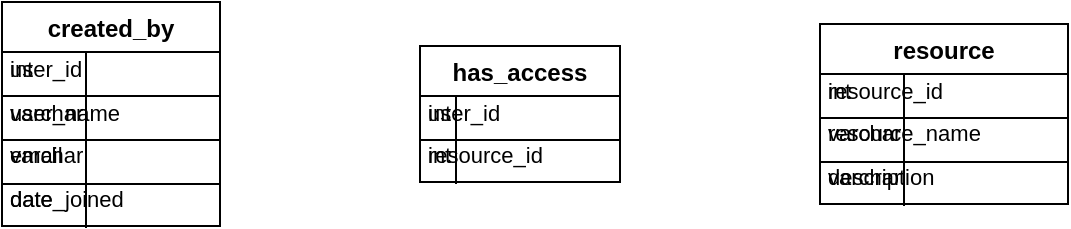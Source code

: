 <mxfile version="24.6.4" type="github">
  <diagram name="페이지-1" id="4UMOgoThT4Rk3KeesxAN">
    <mxGraphModel>
      <root>
        <mxCell id="0" />
        <mxCell id="1" parent="0" />
        <mxCell id="2" value="created_by" style="shape=table;startSize=25;container=1;collapsible=0;childLayout=tableLayout;fixedRows=1;rowLines=1;fontStyle=1;align=center;resizeLast=1;" vertex="1" parent="1">
          <mxGeometry x="20" y="20" width="109" height="112" as="geometry" />
        </mxCell>
        <mxCell id="3" style="shape=tableRow;horizontal=0;startSize=0;swimlaneHead=0;swimlaneBody=0;fillColor=none;collapsible=0;dropTarget=0;points=[[0,0.5],[1,0.5]];portConstraint=eastwest;top=0;left=0;right=0;bottom=0;" vertex="1" parent="2">
          <mxGeometry y="22" width="109" height="22" as="geometry" />
        </mxCell>
        <mxCell id="4" value="int" style="shape=partialRectangle;connectable=0;fillColor=none;top=0;left=0;bottom=0;right=0;align=left;spacingLeft=2;overflow=hidden;fontSize=11;" vertex="1" parent="3">
          <mxGeometry width="42" height="22" as="geometry" />
        </mxCell>
        <mxCell id="5" value="user_id" style="shape=partialRectangle;connectable=0;fillColor=none;top=0;left=0;bottom=0;right=0;align=left;spacingLeft=2;overflow=hidden;fontSize=11;" vertex="1" parent="3">
          <mxGeometry width="67" height="22" as="geometry" />
        </mxCell>
        <mxCell id="6" style="shape=tableRow;horizontal=0;startSize=0;swimlaneHead=0;swimlaneBody=0;fillColor=none;collapsible=0;dropTarget=0;points=[[0,0.5],[1,0.5]];portConstraint=eastwest;top=0;left=0;right=0;bottom=0;" vertex="1" parent="2">
          <mxGeometry y="44" width="109" height="22" as="geometry" />
        </mxCell>
        <mxCell id="7" value="varchar" style="shape=partialRectangle;connectable=0;fillColor=none;top=0;left=0;bottom=0;right=0;align=left;spacingLeft=2;overflow=hidden;fontSize=11;" vertex="1" parent="6">
          <mxGeometry width="42" height="22" as="geometry" />
        </mxCell>
        <mxCell id="8" value="user_name" style="shape=partialRectangle;connectable=0;fillColor=none;top=0;left=0;bottom=0;right=0;align=left;spacingLeft=2;overflow=hidden;fontSize=11;" vertex="1" parent="6">
          <mxGeometry width="67" height="22" as="geometry" />
        </mxCell>
        <mxCell id="9" style="shape=tableRow;horizontal=0;startSize=0;swimlaneHead=0;swimlaneBody=0;fillColor=none;collapsible=0;dropTarget=0;points=[[0,0.5],[1,0.5]];portConstraint=eastwest;top=0;left=0;right=0;bottom=0;" vertex="1" parent="2">
          <mxGeometry y="65" width="109" height="22" as="geometry" />
        </mxCell>
        <mxCell id="10" value="varchar" style="shape=partialRectangle;connectable=0;fillColor=none;top=0;left=0;bottom=0;right=0;align=left;spacingLeft=2;overflow=hidden;fontSize=11;" vertex="1" parent="9">
          <mxGeometry width="42" height="22" as="geometry" />
        </mxCell>
        <mxCell id="11" value="email" style="shape=partialRectangle;connectable=0;fillColor=none;top=0;left=0;bottom=0;right=0;align=left;spacingLeft=2;overflow=hidden;fontSize=11;" vertex="1" parent="9">
          <mxGeometry width="67" height="22" as="geometry" />
        </mxCell>
        <mxCell id="12" style="shape=tableRow;horizontal=0;startSize=0;swimlaneHead=0;swimlaneBody=0;fillColor=none;collapsible=0;dropTarget=0;points=[[0,0.5],[1,0.5]];portConstraint=eastwest;top=0;left=0;right=0;bottom=0;" vertex="1" parent="2">
          <mxGeometry y="87" width="109" height="22" as="geometry" />
        </mxCell>
        <mxCell id="13" value="date" style="shape=partialRectangle;connectable=0;fillColor=none;top=0;left=0;bottom=0;right=0;align=left;spacingLeft=2;overflow=hidden;fontSize=11;" vertex="1" parent="12">
          <mxGeometry width="42" height="22" as="geometry" />
        </mxCell>
        <mxCell id="14" value="date_joined" style="shape=partialRectangle;connectable=0;fillColor=none;top=0;left=0;bottom=0;right=0;align=left;spacingLeft=2;overflow=hidden;fontSize=11;" vertex="1" parent="12">
          <mxGeometry width="67" height="22" as="geometry" />
        </mxCell>
        <mxCell id="15" value="has_access" style="shape=table;startSize=25;container=1;collapsible=0;childLayout=tableLayout;fixedRows=1;rowLines=1;fontStyle=1;align=center;resizeLast=1;" vertex="1" parent="1">
          <mxGeometry x="229" y="42" width="100" height="68" as="geometry" />
        </mxCell>
        <mxCell id="16" style="shape=tableRow;horizontal=0;startSize=0;swimlaneHead=0;swimlaneBody=0;fillColor=none;collapsible=0;dropTarget=0;points=[[0,0.5],[1,0.5]];portConstraint=eastwest;top=0;left=0;right=0;bottom=0;" vertex="1" parent="15">
          <mxGeometry y="22" width="100" height="22" as="geometry" />
        </mxCell>
        <mxCell id="17" value="int" style="shape=partialRectangle;connectable=0;fillColor=none;top=0;left=0;bottom=0;right=0;align=left;spacingLeft=2;overflow=hidden;fontSize=11;" vertex="1" parent="16">
          <mxGeometry width="18" height="22" as="geometry" />
        </mxCell>
        <mxCell id="18" value="user_id" style="shape=partialRectangle;connectable=0;fillColor=none;top=0;left=0;bottom=0;right=0;align=left;spacingLeft=2;overflow=hidden;fontSize=11;" vertex="1" parent="16">
          <mxGeometry width="82" height="22" as="geometry" />
        </mxCell>
        <mxCell id="19" style="shape=tableRow;horizontal=0;startSize=0;swimlaneHead=0;swimlaneBody=0;fillColor=none;collapsible=0;dropTarget=0;points=[[0,0.5],[1,0.5]];portConstraint=eastwest;top=0;left=0;right=0;bottom=0;" vertex="1" parent="15">
          <mxGeometry y="43" width="100" height="22" as="geometry" />
        </mxCell>
        <mxCell id="20" value="int" style="shape=partialRectangle;connectable=0;fillColor=none;top=0;left=0;bottom=0;right=0;align=left;spacingLeft=2;overflow=hidden;fontSize=11;" vertex="1" parent="19">
          <mxGeometry width="18" height="22" as="geometry" />
        </mxCell>
        <mxCell id="21" value="resource_id" style="shape=partialRectangle;connectable=0;fillColor=none;top=0;left=0;bottom=0;right=0;align=left;spacingLeft=2;overflow=hidden;fontSize=11;" vertex="1" parent="19">
          <mxGeometry width="82" height="22" as="geometry" />
        </mxCell>
        <mxCell id="22" value="resource" style="shape=table;startSize=25;container=1;collapsible=0;childLayout=tableLayout;fixedRows=1;rowLines=1;fontStyle=1;align=center;resizeLast=1;" vertex="1" parent="1">
          <mxGeometry x="429" y="31" width="124" height="90" as="geometry" />
        </mxCell>
        <mxCell id="23" style="shape=tableRow;horizontal=0;startSize=0;swimlaneHead=0;swimlaneBody=0;fillColor=none;collapsible=0;dropTarget=0;points=[[0,0.5],[1,0.5]];portConstraint=eastwest;top=0;left=0;right=0;bottom=0;" vertex="1" parent="22">
          <mxGeometry y="22" width="124" height="22" as="geometry" />
        </mxCell>
        <mxCell id="24" value="int" style="shape=partialRectangle;connectable=0;fillColor=none;top=0;left=0;bottom=0;right=0;align=left;spacingLeft=2;overflow=hidden;fontSize=11;" vertex="1" parent="23">
          <mxGeometry width="42" height="22" as="geometry" />
        </mxCell>
        <mxCell id="25" value="resource_id" style="shape=partialRectangle;connectable=0;fillColor=none;top=0;left=0;bottom=0;right=0;align=left;spacingLeft=2;overflow=hidden;fontSize=11;" vertex="1" parent="23">
          <mxGeometry width="82" height="22" as="geometry" />
        </mxCell>
        <mxCell id="26" style="shape=tableRow;horizontal=0;startSize=0;swimlaneHead=0;swimlaneBody=0;fillColor=none;collapsible=0;dropTarget=0;points=[[0,0.5],[1,0.5]];portConstraint=eastwest;top=0;left=0;right=0;bottom=0;" vertex="1" parent="22">
          <mxGeometry y="43" width="124" height="22" as="geometry" />
        </mxCell>
        <mxCell id="27" value="varchar" style="shape=partialRectangle;connectable=0;fillColor=none;top=0;left=0;bottom=0;right=0;align=left;spacingLeft=2;overflow=hidden;fontSize=11;" vertex="1" parent="26">
          <mxGeometry width="42" height="22" as="geometry" />
        </mxCell>
        <mxCell id="28" value="resource_name" style="shape=partialRectangle;connectable=0;fillColor=none;top=0;left=0;bottom=0;right=0;align=left;spacingLeft=2;overflow=hidden;fontSize=11;" vertex="1" parent="26">
          <mxGeometry width="82" height="22" as="geometry" />
        </mxCell>
        <mxCell id="29" style="shape=tableRow;horizontal=0;startSize=0;swimlaneHead=0;swimlaneBody=0;fillColor=none;collapsible=0;dropTarget=0;points=[[0,0.5],[1,0.5]];portConstraint=eastwest;top=0;left=0;right=0;bottom=0;" vertex="1" parent="22">
          <mxGeometry y="65" width="124" height="22" as="geometry" />
        </mxCell>
        <mxCell id="30" value="varchar" style="shape=partialRectangle;connectable=0;fillColor=none;top=0;left=0;bottom=0;right=0;align=left;spacingLeft=2;overflow=hidden;fontSize=11;" vertex="1" parent="29">
          <mxGeometry width="42" height="22" as="geometry" />
        </mxCell>
        <mxCell id="31" value="description" style="shape=partialRectangle;connectable=0;fillColor=none;top=0;left=0;bottom=0;right=0;align=left;spacingLeft=2;overflow=hidden;fontSize=11;" vertex="1" parent="29">
          <mxGeometry width="82" height="22" as="geometry" />
        </mxCell>
      </root>
    </mxGraphModel>
  </diagram>
</mxfile>
